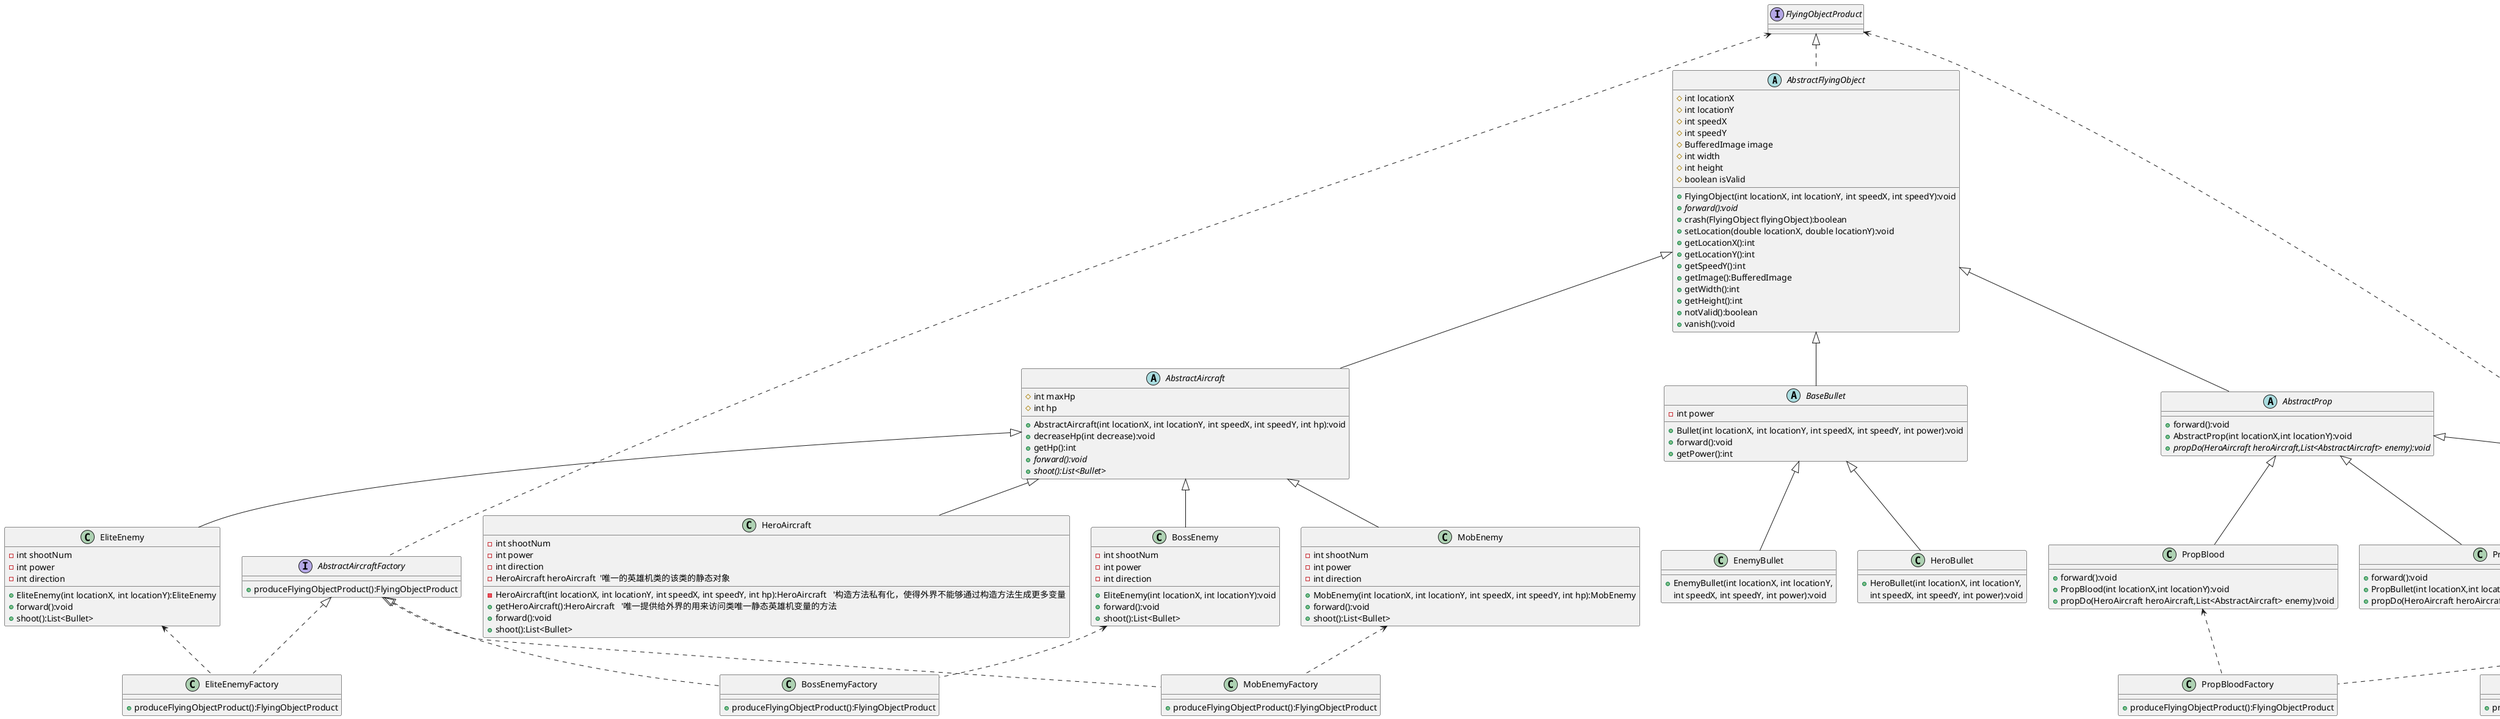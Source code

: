 @startuml
'https://plantuml.com/class-diagram

abstract class AbstractFlyingObject
{
    # int locationX
    # int locationY
    # int speedX
    # int speedY
    # BufferedImage image
    # int width
    # int height
    # boolean isValid

    + FlyingObject(int locationX, int locationY, int speedX, int speedY):void
    + {abstract} forward():void
    + crash(FlyingObject flyingObject):boolean
    + setLocation(double locationX, double locationY):void
    + getLocationX():int
    + getLocationY():int
    + getSpeedY():int
    + getImage():BufferedImage
    + getWidth():int
    + getHeight():int
    + notValid():boolean
    + vanish():void
}
abstract class AbstractAircraft
{
	# int maxHp
    # int hp
    + AbstractAircraft(int locationX, int locationY, int speedX, int speedY, int hp):void
    + decreaseHp(int decrease):void
    + getHp():int
    + {abstract} forward():void
    + {abstract} shoot():List<Bullet>
 }

abstract class BaseBullet
{
    - int power
    + Bullet(int locationX, int locationY, int speedX, int speedY, int power):void
    + forward():void
	+ getPower():int
}
abstract class AbstractProp{
    +forward():void
    +AbstractProp(int locationX,int locationY):void
    +{abstract} propDo(HeroAircraft heroAircraft,List<AbstractAircraft> enemy):void

}


AbstractFlyingObject <|-- AbstractAircraft
AbstractFlyingObject <|-- BaseBullet
AbstractFlyingObject <|-- AbstractProp

AbstractAircraft <|-- HeroAircraft
AbstractAircraft <|-- MobEnemy
AbstractAircraft <|-- EliteEnemy
AbstractAircraft <|-- BossEnemy

BaseBullet <|-- HeroBullet
BaseBullet <|-- EnemyBullet

AbstractProp <|-- PropBlood
AbstractProp <|-- PropBomb
AbstractProp <|-- PropBullet



class HeroAircraft {
    - int shootNum
    - int power
    - int direction
    - HeroAircraft heroAircraft  '唯一的英雄机类的该类的静态对象
    - HeroAircraft(int locationX, int locationY, int speedX, int speedY, int hp):HeroAircraft   '构造方法私有化，使得外界不能够通过构造方法生成更多变量
    + getHeroAircraft():HeroAircraft   '唯一提供给外界的用来访问类唯一静态英雄机变量的方法
    + forward():void
    + shoot():List<Bullet>
}



class MobEnemy {
    - int shootNum
    - int power
    - int direction
    + MobEnemy(int locationX, int locationY, int speedX, int speedY, int hp):MobEnemy
    + forward():void
    + shoot():List<Bullet>
}

class EliteEnemy{
    - int shootNum
    - int power
    - int direction
    + EliteEnemy(int locationX, int locationY):EliteEnemy
    + forward():void
    + shoot():List<Bullet>
}

class BossEnemy{
    - int shootNum
    - int power
    - int direction
    + EliteEnemy(int locationX, int locationY):void
    + forward():void
    + shoot():List<Bullet>
}

class HeroBullet {
    + HeroBullet(int locationX, int locationY,
     int speedX, int speedY, int power):void
}

class EnemyBullet {
    + EnemyBullet(int locationX, int locationY,
     int speedX, int speedY, int power):void
}


class PropBlood {
    +forward():void
    +PropBlood(int locationX,int locationY):void
    +propDo(HeroAircraft heroAircraft,List<AbstractAircraft> enemy):void
}

class PropBomb {
    +forward():void
    +PropBomb(int locationX,int locationY):void
    +propDo(HeroAircraft heroAircraft,List<AbstractAircraft> enemy):void
}

class PropBullet {
    +forward():void
    +PropBullet(int locationX,int locationY):void
    +propDo(HeroAircraft heroAircraft,List<AbstractAircraft> enemy):void
}

'抽象工厂方法相关工厂接口和产品接口


interface AbstractPropFactory {
    +produceFlyingObjectProduct():FlyingObjectProduct
}

interface AbstractAircraftFactory {
    +produceFlyingObjectProduct():FlyingObjectProduct
}

interface FlyingObjectProduct {

}



'工厂接口依赖于产品接口
FlyingObjectProduct <.. AbstractPropFactory
FlyingObjectProduct <.. AbstractAircraftFactory

'实现工厂接口的各个具体工厂
class MobEnemyFactory {
    +produceFlyingObjectProduct():FlyingObjectProduct
}
class EliteEnemyFactory {
    +produceFlyingObjectProduct():FlyingObjectProduct
}
class BossEnemyFactory {
    +produceFlyingObjectProduct():FlyingObjectProduct
}

class PropBloodFactory {
    +produceFlyingObjectProduct():FlyingObjectProduct
}
class PropBulletFactory {
    +produceFlyingObjectProduct():FlyingObjectProduct
}
class PropBombFactory {
    +produceFlyingObjectProduct():FlyingObjectProduct
}

'需要让所有道具类飞机类都实现产品接口，所以让他们的共同抽象父类实现产品接口
FlyingObjectProduct <|.. AbstractFlyingObject

'描述实现工厂接口的具体工厂类型与工厂接口之间的实现关系
AbstractAircraftFactory <|.. MobEnemyFactory
AbstractAircraftFactory <|.. EliteEnemyFactory
AbstractAircraftFactory <|.. BossEnemyFactory
AbstractPropFactory <|.. PropBloodFactory
AbstractPropFactory <|.. PropBulletFactory
AbstractPropFactory <|.. PropBombFactory

'描述具体的工厂与他们要生产的具体产品类型之间的依赖关系，因为他们的生产方法依赖用到特定类型的构造方法
MobEnemy <.. MobEnemyFactory
EliteEnemy <.. EliteEnemyFactory
BossEnemy <.. BossEnemyFactory
PropBlood <.. PropBloodFactory
PropBullet <..PropBulletFactory
PropBomb <.. PropBombFactory



@enduml